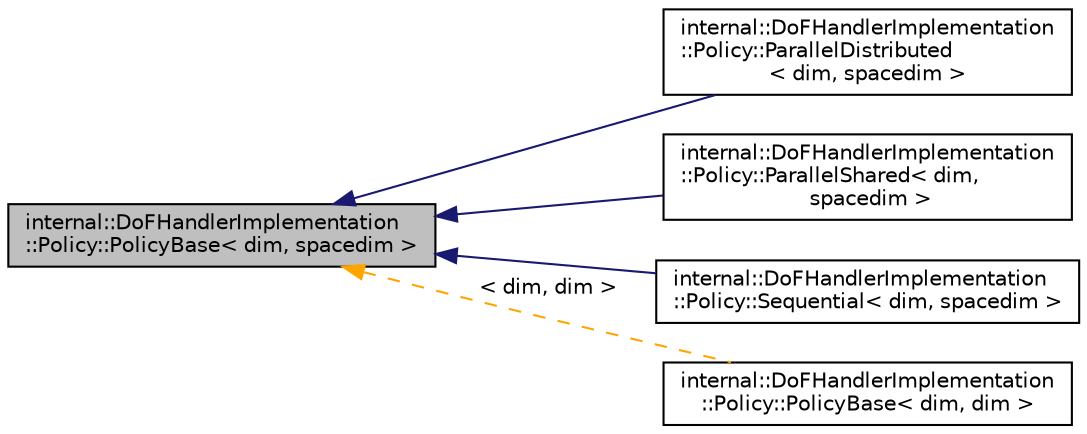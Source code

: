digraph "internal::DoFHandlerImplementation::Policy::PolicyBase&lt; dim, spacedim &gt;"
{
 // LATEX_PDF_SIZE
  edge [fontname="Helvetica",fontsize="10",labelfontname="Helvetica",labelfontsize="10"];
  node [fontname="Helvetica",fontsize="10",shape=record];
  rankdir="LR";
  Node1 [label="internal::DoFHandlerImplementation\l::Policy::PolicyBase\< dim, spacedim \>",height=0.2,width=0.4,color="black", fillcolor="grey75", style="filled", fontcolor="black",tooltip=" "];
  Node1 -> Node2 [dir="back",color="midnightblue",fontsize="10",style="solid",fontname="Helvetica"];
  Node2 [label="internal::DoFHandlerImplementation\l::Policy::ParallelDistributed\l\< dim, spacedim \>",height=0.2,width=0.4,color="black", fillcolor="white", style="filled",URL="$classinternal_1_1DoFHandlerImplementation_1_1Policy_1_1ParallelDistributed.html",tooltip=" "];
  Node1 -> Node3 [dir="back",color="midnightblue",fontsize="10",style="solid",fontname="Helvetica"];
  Node3 [label="internal::DoFHandlerImplementation\l::Policy::ParallelShared\< dim,\l spacedim \>",height=0.2,width=0.4,color="black", fillcolor="white", style="filled",URL="$classinternal_1_1DoFHandlerImplementation_1_1Policy_1_1ParallelShared.html",tooltip=" "];
  Node1 -> Node4 [dir="back",color="midnightblue",fontsize="10",style="solid",fontname="Helvetica"];
  Node4 [label="internal::DoFHandlerImplementation\l::Policy::Sequential\< dim, spacedim \>",height=0.2,width=0.4,color="black", fillcolor="white", style="filled",URL="$classinternal_1_1DoFHandlerImplementation_1_1Policy_1_1Sequential.html",tooltip=" "];
  Node1 -> Node5 [dir="back",color="orange",fontsize="10",style="dashed",label=" \< dim, dim \>" ,fontname="Helvetica"];
  Node5 [label="internal::DoFHandlerImplementation\l::Policy::PolicyBase\< dim, dim \>",height=0.2,width=0.4,color="black", fillcolor="white", style="filled",URL="$classinternal_1_1DoFHandlerImplementation_1_1Policy_1_1PolicyBase.html",tooltip=" "];
}
